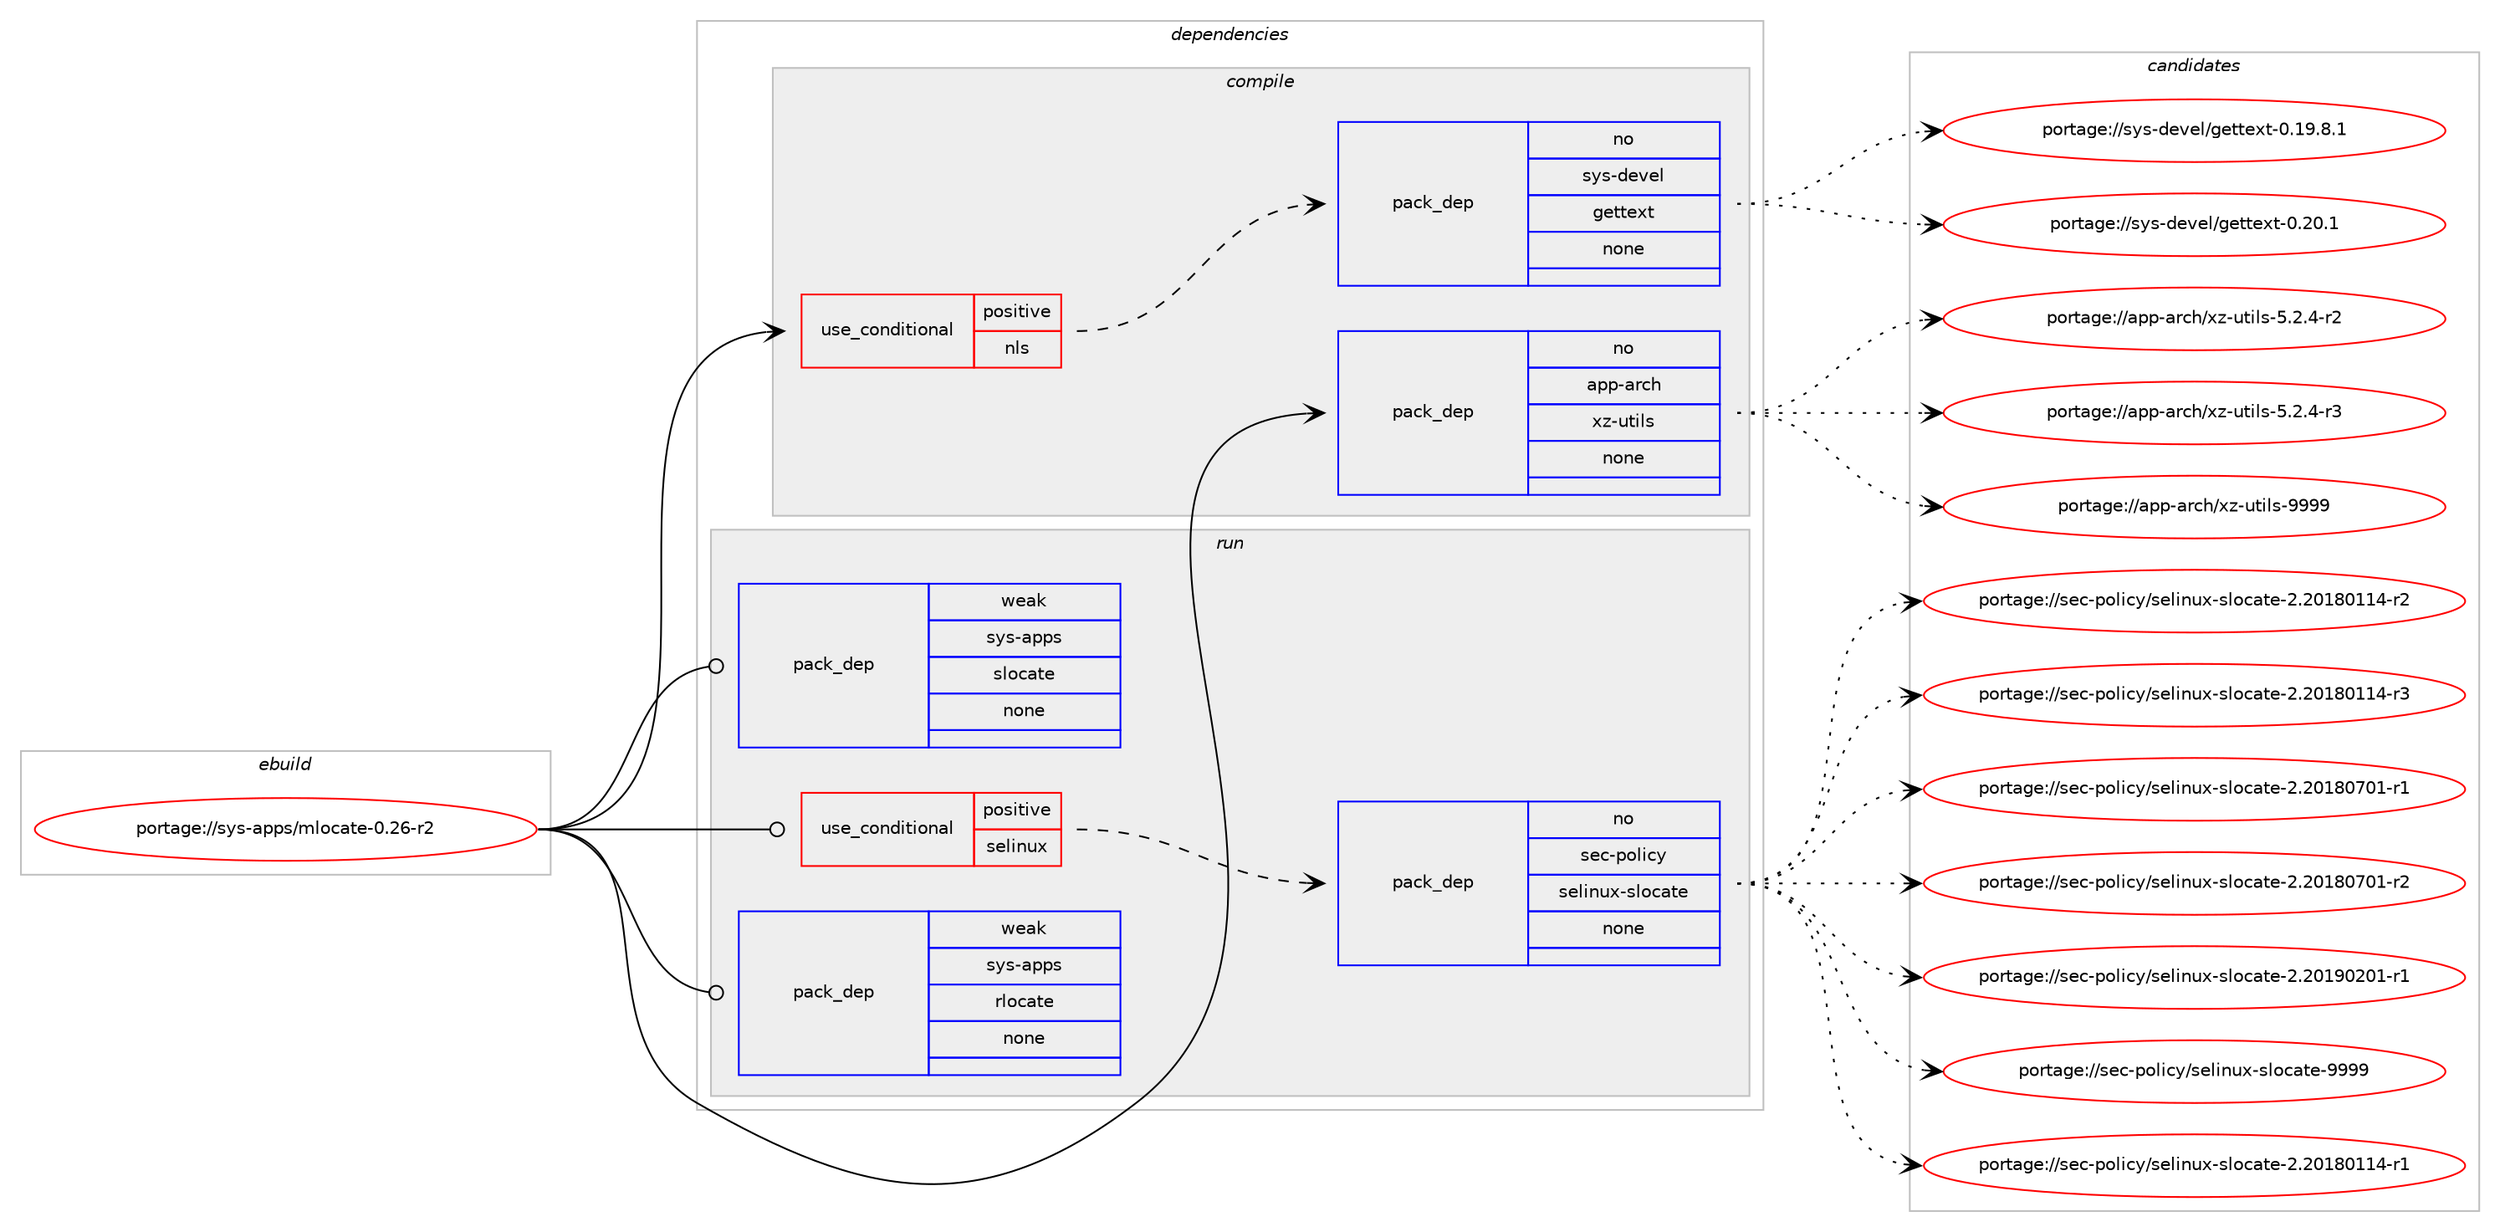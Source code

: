digraph prolog {

# *************
# Graph options
# *************

newrank=true;
concentrate=true;
compound=true;
graph [rankdir=LR,fontname=Helvetica,fontsize=10,ranksep=1.5];#, ranksep=2.5, nodesep=0.2];
edge  [arrowhead=vee];
node  [fontname=Helvetica,fontsize=10];

# **********
# The ebuild
# **********

subgraph cluster_leftcol {
color=gray;
rank=same;
label=<<i>ebuild</i>>;
id [label="portage://sys-apps/mlocate-0.26-r2", color=red, width=4, href="../sys-apps/mlocate-0.26-r2.svg"];
}

# ****************
# The dependencies
# ****************

subgraph cluster_midcol {
color=gray;
label=<<i>dependencies</i>>;
subgraph cluster_compile {
fillcolor="#eeeeee";
style=filled;
label=<<i>compile</i>>;
subgraph cond99664 {
dependency409770 [label=<<TABLE BORDER="0" CELLBORDER="1" CELLSPACING="0" CELLPADDING="4"><TR><TD ROWSPAN="3" CELLPADDING="10">use_conditional</TD></TR><TR><TD>positive</TD></TR><TR><TD>nls</TD></TR></TABLE>>, shape=none, color=red];
subgraph pack303251 {
dependency409771 [label=<<TABLE BORDER="0" CELLBORDER="1" CELLSPACING="0" CELLPADDING="4" WIDTH="220"><TR><TD ROWSPAN="6" CELLPADDING="30">pack_dep</TD></TR><TR><TD WIDTH="110">no</TD></TR><TR><TD>sys-devel</TD></TR><TR><TD>gettext</TD></TR><TR><TD>none</TD></TR><TR><TD></TD></TR></TABLE>>, shape=none, color=blue];
}
dependency409770:e -> dependency409771:w [weight=20,style="dashed",arrowhead="vee"];
}
id:e -> dependency409770:w [weight=20,style="solid",arrowhead="vee"];
subgraph pack303252 {
dependency409772 [label=<<TABLE BORDER="0" CELLBORDER="1" CELLSPACING="0" CELLPADDING="4" WIDTH="220"><TR><TD ROWSPAN="6" CELLPADDING="30">pack_dep</TD></TR><TR><TD WIDTH="110">no</TD></TR><TR><TD>app-arch</TD></TR><TR><TD>xz-utils</TD></TR><TR><TD>none</TD></TR><TR><TD></TD></TR></TABLE>>, shape=none, color=blue];
}
id:e -> dependency409772:w [weight=20,style="solid",arrowhead="vee"];
}
subgraph cluster_compileandrun {
fillcolor="#eeeeee";
style=filled;
label=<<i>compile and run</i>>;
}
subgraph cluster_run {
fillcolor="#eeeeee";
style=filled;
label=<<i>run</i>>;
subgraph cond99665 {
dependency409773 [label=<<TABLE BORDER="0" CELLBORDER="1" CELLSPACING="0" CELLPADDING="4"><TR><TD ROWSPAN="3" CELLPADDING="10">use_conditional</TD></TR><TR><TD>positive</TD></TR><TR><TD>selinux</TD></TR></TABLE>>, shape=none, color=red];
subgraph pack303253 {
dependency409774 [label=<<TABLE BORDER="0" CELLBORDER="1" CELLSPACING="0" CELLPADDING="4" WIDTH="220"><TR><TD ROWSPAN="6" CELLPADDING="30">pack_dep</TD></TR><TR><TD WIDTH="110">no</TD></TR><TR><TD>sec-policy</TD></TR><TR><TD>selinux-slocate</TD></TR><TR><TD>none</TD></TR><TR><TD></TD></TR></TABLE>>, shape=none, color=blue];
}
dependency409773:e -> dependency409774:w [weight=20,style="dashed",arrowhead="vee"];
}
id:e -> dependency409773:w [weight=20,style="solid",arrowhead="odot"];
subgraph pack303254 {
dependency409775 [label=<<TABLE BORDER="0" CELLBORDER="1" CELLSPACING="0" CELLPADDING="4" WIDTH="220"><TR><TD ROWSPAN="6" CELLPADDING="30">pack_dep</TD></TR><TR><TD WIDTH="110">weak</TD></TR><TR><TD>sys-apps</TD></TR><TR><TD>rlocate</TD></TR><TR><TD>none</TD></TR><TR><TD></TD></TR></TABLE>>, shape=none, color=blue];
}
id:e -> dependency409775:w [weight=20,style="solid",arrowhead="odot"];
subgraph pack303255 {
dependency409776 [label=<<TABLE BORDER="0" CELLBORDER="1" CELLSPACING="0" CELLPADDING="4" WIDTH="220"><TR><TD ROWSPAN="6" CELLPADDING="30">pack_dep</TD></TR><TR><TD WIDTH="110">weak</TD></TR><TR><TD>sys-apps</TD></TR><TR><TD>slocate</TD></TR><TR><TD>none</TD></TR><TR><TD></TD></TR></TABLE>>, shape=none, color=blue];
}
id:e -> dependency409776:w [weight=20,style="solid",arrowhead="odot"];
}
}

# **************
# The candidates
# **************

subgraph cluster_choices {
rank=same;
color=gray;
label=<<i>candidates</i>>;

subgraph choice303251 {
color=black;
nodesep=1;
choiceportage1151211154510010111810110847103101116116101120116454846495746564649 [label="portage://sys-devel/gettext-0.19.8.1", color=red, width=4,href="../sys-devel/gettext-0.19.8.1.svg"];
choiceportage115121115451001011181011084710310111611610112011645484650484649 [label="portage://sys-devel/gettext-0.20.1", color=red, width=4,href="../sys-devel/gettext-0.20.1.svg"];
dependency409771:e -> choiceportage1151211154510010111810110847103101116116101120116454846495746564649:w [style=dotted,weight="100"];
dependency409771:e -> choiceportage115121115451001011181011084710310111611610112011645484650484649:w [style=dotted,weight="100"];
}
subgraph choice303252 {
color=black;
nodesep=1;
choiceportage9711211245971149910447120122451171161051081154553465046524511450 [label="portage://app-arch/xz-utils-5.2.4-r2", color=red, width=4,href="../app-arch/xz-utils-5.2.4-r2.svg"];
choiceportage9711211245971149910447120122451171161051081154553465046524511451 [label="portage://app-arch/xz-utils-5.2.4-r3", color=red, width=4,href="../app-arch/xz-utils-5.2.4-r3.svg"];
choiceportage9711211245971149910447120122451171161051081154557575757 [label="portage://app-arch/xz-utils-9999", color=red, width=4,href="../app-arch/xz-utils-9999.svg"];
dependency409772:e -> choiceportage9711211245971149910447120122451171161051081154553465046524511450:w [style=dotted,weight="100"];
dependency409772:e -> choiceportage9711211245971149910447120122451171161051081154553465046524511451:w [style=dotted,weight="100"];
dependency409772:e -> choiceportage9711211245971149910447120122451171161051081154557575757:w [style=dotted,weight="100"];
}
subgraph choice303253 {
color=black;
nodesep=1;
choiceportage1151019945112111108105991214711510110810511011712045115108111999711610145504650484956484949524511449 [label="portage://sec-policy/selinux-slocate-2.20180114-r1", color=red, width=4,href="../sec-policy/selinux-slocate-2.20180114-r1.svg"];
choiceportage1151019945112111108105991214711510110810511011712045115108111999711610145504650484956484949524511450 [label="portage://sec-policy/selinux-slocate-2.20180114-r2", color=red, width=4,href="../sec-policy/selinux-slocate-2.20180114-r2.svg"];
choiceportage1151019945112111108105991214711510110810511011712045115108111999711610145504650484956484949524511451 [label="portage://sec-policy/selinux-slocate-2.20180114-r3", color=red, width=4,href="../sec-policy/selinux-slocate-2.20180114-r3.svg"];
choiceportage1151019945112111108105991214711510110810511011712045115108111999711610145504650484956485548494511449 [label="portage://sec-policy/selinux-slocate-2.20180701-r1", color=red, width=4,href="../sec-policy/selinux-slocate-2.20180701-r1.svg"];
choiceportage1151019945112111108105991214711510110810511011712045115108111999711610145504650484956485548494511450 [label="portage://sec-policy/selinux-slocate-2.20180701-r2", color=red, width=4,href="../sec-policy/selinux-slocate-2.20180701-r2.svg"];
choiceportage1151019945112111108105991214711510110810511011712045115108111999711610145504650484957485048494511449 [label="portage://sec-policy/selinux-slocate-2.20190201-r1", color=red, width=4,href="../sec-policy/selinux-slocate-2.20190201-r1.svg"];
choiceportage115101994511211110810599121471151011081051101171204511510811199971161014557575757 [label="portage://sec-policy/selinux-slocate-9999", color=red, width=4,href="../sec-policy/selinux-slocate-9999.svg"];
dependency409774:e -> choiceportage1151019945112111108105991214711510110810511011712045115108111999711610145504650484956484949524511449:w [style=dotted,weight="100"];
dependency409774:e -> choiceportage1151019945112111108105991214711510110810511011712045115108111999711610145504650484956484949524511450:w [style=dotted,weight="100"];
dependency409774:e -> choiceportage1151019945112111108105991214711510110810511011712045115108111999711610145504650484956484949524511451:w [style=dotted,weight="100"];
dependency409774:e -> choiceportage1151019945112111108105991214711510110810511011712045115108111999711610145504650484956485548494511449:w [style=dotted,weight="100"];
dependency409774:e -> choiceportage1151019945112111108105991214711510110810511011712045115108111999711610145504650484956485548494511450:w [style=dotted,weight="100"];
dependency409774:e -> choiceportage1151019945112111108105991214711510110810511011712045115108111999711610145504650484957485048494511449:w [style=dotted,weight="100"];
dependency409774:e -> choiceportage115101994511211110810599121471151011081051101171204511510811199971161014557575757:w [style=dotted,weight="100"];
}
subgraph choice303254 {
color=black;
nodesep=1;
}
subgraph choice303255 {
color=black;
nodesep=1;
}
}

}
